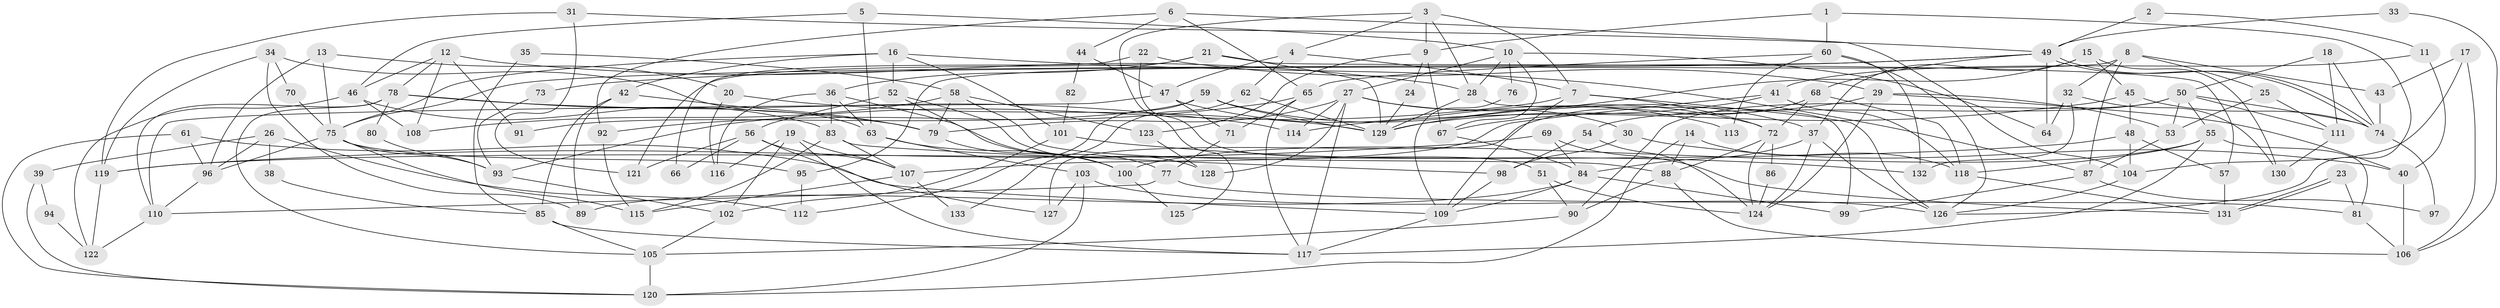 // Generated by graph-tools (version 1.1) at 2025/26/03/09/25 03:26:21]
// undirected, 133 vertices, 266 edges
graph export_dot {
graph [start="1"]
  node [color=gray90,style=filled];
  1;
  2;
  3;
  4;
  5;
  6;
  7;
  8;
  9;
  10;
  11;
  12;
  13;
  14;
  15;
  16;
  17;
  18;
  19;
  20;
  21;
  22;
  23;
  24;
  25;
  26;
  27;
  28;
  29;
  30;
  31;
  32;
  33;
  34;
  35;
  36;
  37;
  38;
  39;
  40;
  41;
  42;
  43;
  44;
  45;
  46;
  47;
  48;
  49;
  50;
  51;
  52;
  53;
  54;
  55;
  56;
  57;
  58;
  59;
  60;
  61;
  62;
  63;
  64;
  65;
  66;
  67;
  68;
  69;
  70;
  71;
  72;
  73;
  74;
  75;
  76;
  77;
  78;
  79;
  80;
  81;
  82;
  83;
  84;
  85;
  86;
  87;
  88;
  89;
  90;
  91;
  92;
  93;
  94;
  95;
  96;
  97;
  98;
  99;
  100;
  101;
  102;
  103;
  104;
  105;
  106;
  107;
  108;
  109;
  110;
  111;
  112;
  113;
  114;
  115;
  116;
  117;
  118;
  119;
  120;
  121;
  122;
  123;
  124;
  125;
  126;
  127;
  128;
  129;
  130;
  131;
  132;
  133;
  1 -- 60;
  1 -- 126;
  1 -- 9;
  2 -- 11;
  2 -- 49;
  3 -- 7;
  3 -- 9;
  3 -- 4;
  3 -- 28;
  3 -- 125;
  4 -- 47;
  4 -- 7;
  4 -- 62;
  5 -- 10;
  5 -- 63;
  5 -- 46;
  6 -- 65;
  6 -- 104;
  6 -- 44;
  6 -- 92;
  7 -- 109;
  7 -- 72;
  7 -- 93;
  7 -- 126;
  8 -- 87;
  8 -- 43;
  8 -- 25;
  8 -- 32;
  8 -- 95;
  9 -- 67;
  9 -- 24;
  9 -- 123;
  10 -- 27;
  10 -- 67;
  10 -- 28;
  10 -- 64;
  10 -- 76;
  11 -- 40;
  11 -- 41;
  12 -- 28;
  12 -- 108;
  12 -- 46;
  12 -- 78;
  12 -- 91;
  13 -- 20;
  13 -- 75;
  13 -- 96;
  14 -- 120;
  14 -- 118;
  14 -- 88;
  15 -- 129;
  15 -- 130;
  15 -- 37;
  15 -- 45;
  16 -- 52;
  16 -- 75;
  16 -- 42;
  16 -- 87;
  16 -- 101;
  17 -- 104;
  17 -- 106;
  17 -- 43;
  18 -- 50;
  18 -- 74;
  18 -- 111;
  19 -- 117;
  19 -- 107;
  19 -- 102;
  19 -- 116;
  20 -- 116;
  20 -- 129;
  21 -- 57;
  21 -- 36;
  21 -- 121;
  21 -- 129;
  22 -- 51;
  22 -- 29;
  22 -- 66;
  23 -- 131;
  23 -- 131;
  23 -- 81;
  24 -- 129;
  25 -- 53;
  25 -- 111;
  26 -- 112;
  26 -- 96;
  26 -- 38;
  26 -- 39;
  27 -- 79;
  27 -- 128;
  27 -- 30;
  27 -- 37;
  27 -- 114;
  27 -- 117;
  28 -- 99;
  28 -- 129;
  29 -- 129;
  29 -- 40;
  29 -- 53;
  29 -- 124;
  30 -- 98;
  30 -- 40;
  31 -- 49;
  31 -- 119;
  31 -- 121;
  32 -- 64;
  32 -- 130;
  32 -- 132;
  33 -- 49;
  33 -- 106;
  34 -- 119;
  34 -- 63;
  34 -- 70;
  34 -- 89;
  35 -- 58;
  35 -- 85;
  36 -- 63;
  36 -- 83;
  36 -- 77;
  36 -- 116;
  37 -- 84;
  37 -- 124;
  37 -- 126;
  38 -- 85;
  39 -- 120;
  39 -- 94;
  40 -- 106;
  41 -- 118;
  41 -- 107;
  41 -- 67;
  42 -- 85;
  42 -- 79;
  42 -- 89;
  43 -- 74;
  44 -- 47;
  44 -- 82;
  45 -- 74;
  45 -- 48;
  45 -- 114;
  46 -- 83;
  46 -- 108;
  46 -- 122;
  47 -- 71;
  47 -- 110;
  47 -- 113;
  48 -- 119;
  48 -- 57;
  48 -- 104;
  49 -- 75;
  49 -- 74;
  49 -- 74;
  49 -- 64;
  49 -- 68;
  49 -- 73;
  50 -- 53;
  50 -- 111;
  50 -- 54;
  50 -- 55;
  50 -- 74;
  50 -- 90;
  51 -- 124;
  51 -- 90;
  52 -- 100;
  52 -- 56;
  52 -- 128;
  53 -- 87;
  54 -- 124;
  54 -- 98;
  55 -- 117;
  55 -- 81;
  55 -- 100;
  55 -- 118;
  56 -- 127;
  56 -- 121;
  56 -- 66;
  56 -- 107;
  57 -- 131;
  58 -- 79;
  58 -- 88;
  58 -- 108;
  58 -- 123;
  59 -- 72;
  59 -- 129;
  59 -- 91;
  59 -- 112;
  60 -- 126;
  60 -- 132;
  60 -- 65;
  60 -- 113;
  61 -- 96;
  61 -- 109;
  61 -- 120;
  62 -- 129;
  62 -- 133;
  63 -- 100;
  63 -- 103;
  65 -- 117;
  65 -- 71;
  65 -- 92;
  67 -- 84;
  68 -- 72;
  68 -- 118;
  68 -- 127;
  69 -- 84;
  69 -- 131;
  69 -- 119;
  70 -- 75;
  71 -- 77;
  72 -- 124;
  72 -- 86;
  72 -- 88;
  73 -- 93;
  74 -- 97;
  75 -- 93;
  75 -- 115;
  75 -- 95;
  75 -- 96;
  76 -- 109;
  77 -- 110;
  77 -- 81;
  78 -- 114;
  78 -- 79;
  78 -- 80;
  78 -- 105;
  78 -- 110;
  79 -- 100;
  80 -- 93;
  81 -- 106;
  82 -- 101;
  83 -- 107;
  83 -- 98;
  83 -- 115;
  84 -- 89;
  84 -- 99;
  84 -- 109;
  85 -- 105;
  85 -- 117;
  86 -- 124;
  87 -- 99;
  87 -- 97;
  88 -- 90;
  88 -- 106;
  90 -- 105;
  92 -- 115;
  93 -- 102;
  94 -- 122;
  95 -- 112;
  96 -- 110;
  98 -- 109;
  100 -- 125;
  101 -- 102;
  101 -- 132;
  102 -- 105;
  103 -- 120;
  103 -- 126;
  103 -- 127;
  104 -- 126;
  105 -- 120;
  107 -- 115;
  107 -- 133;
  109 -- 117;
  110 -- 122;
  111 -- 130;
  118 -- 131;
  119 -- 122;
  123 -- 128;
}
